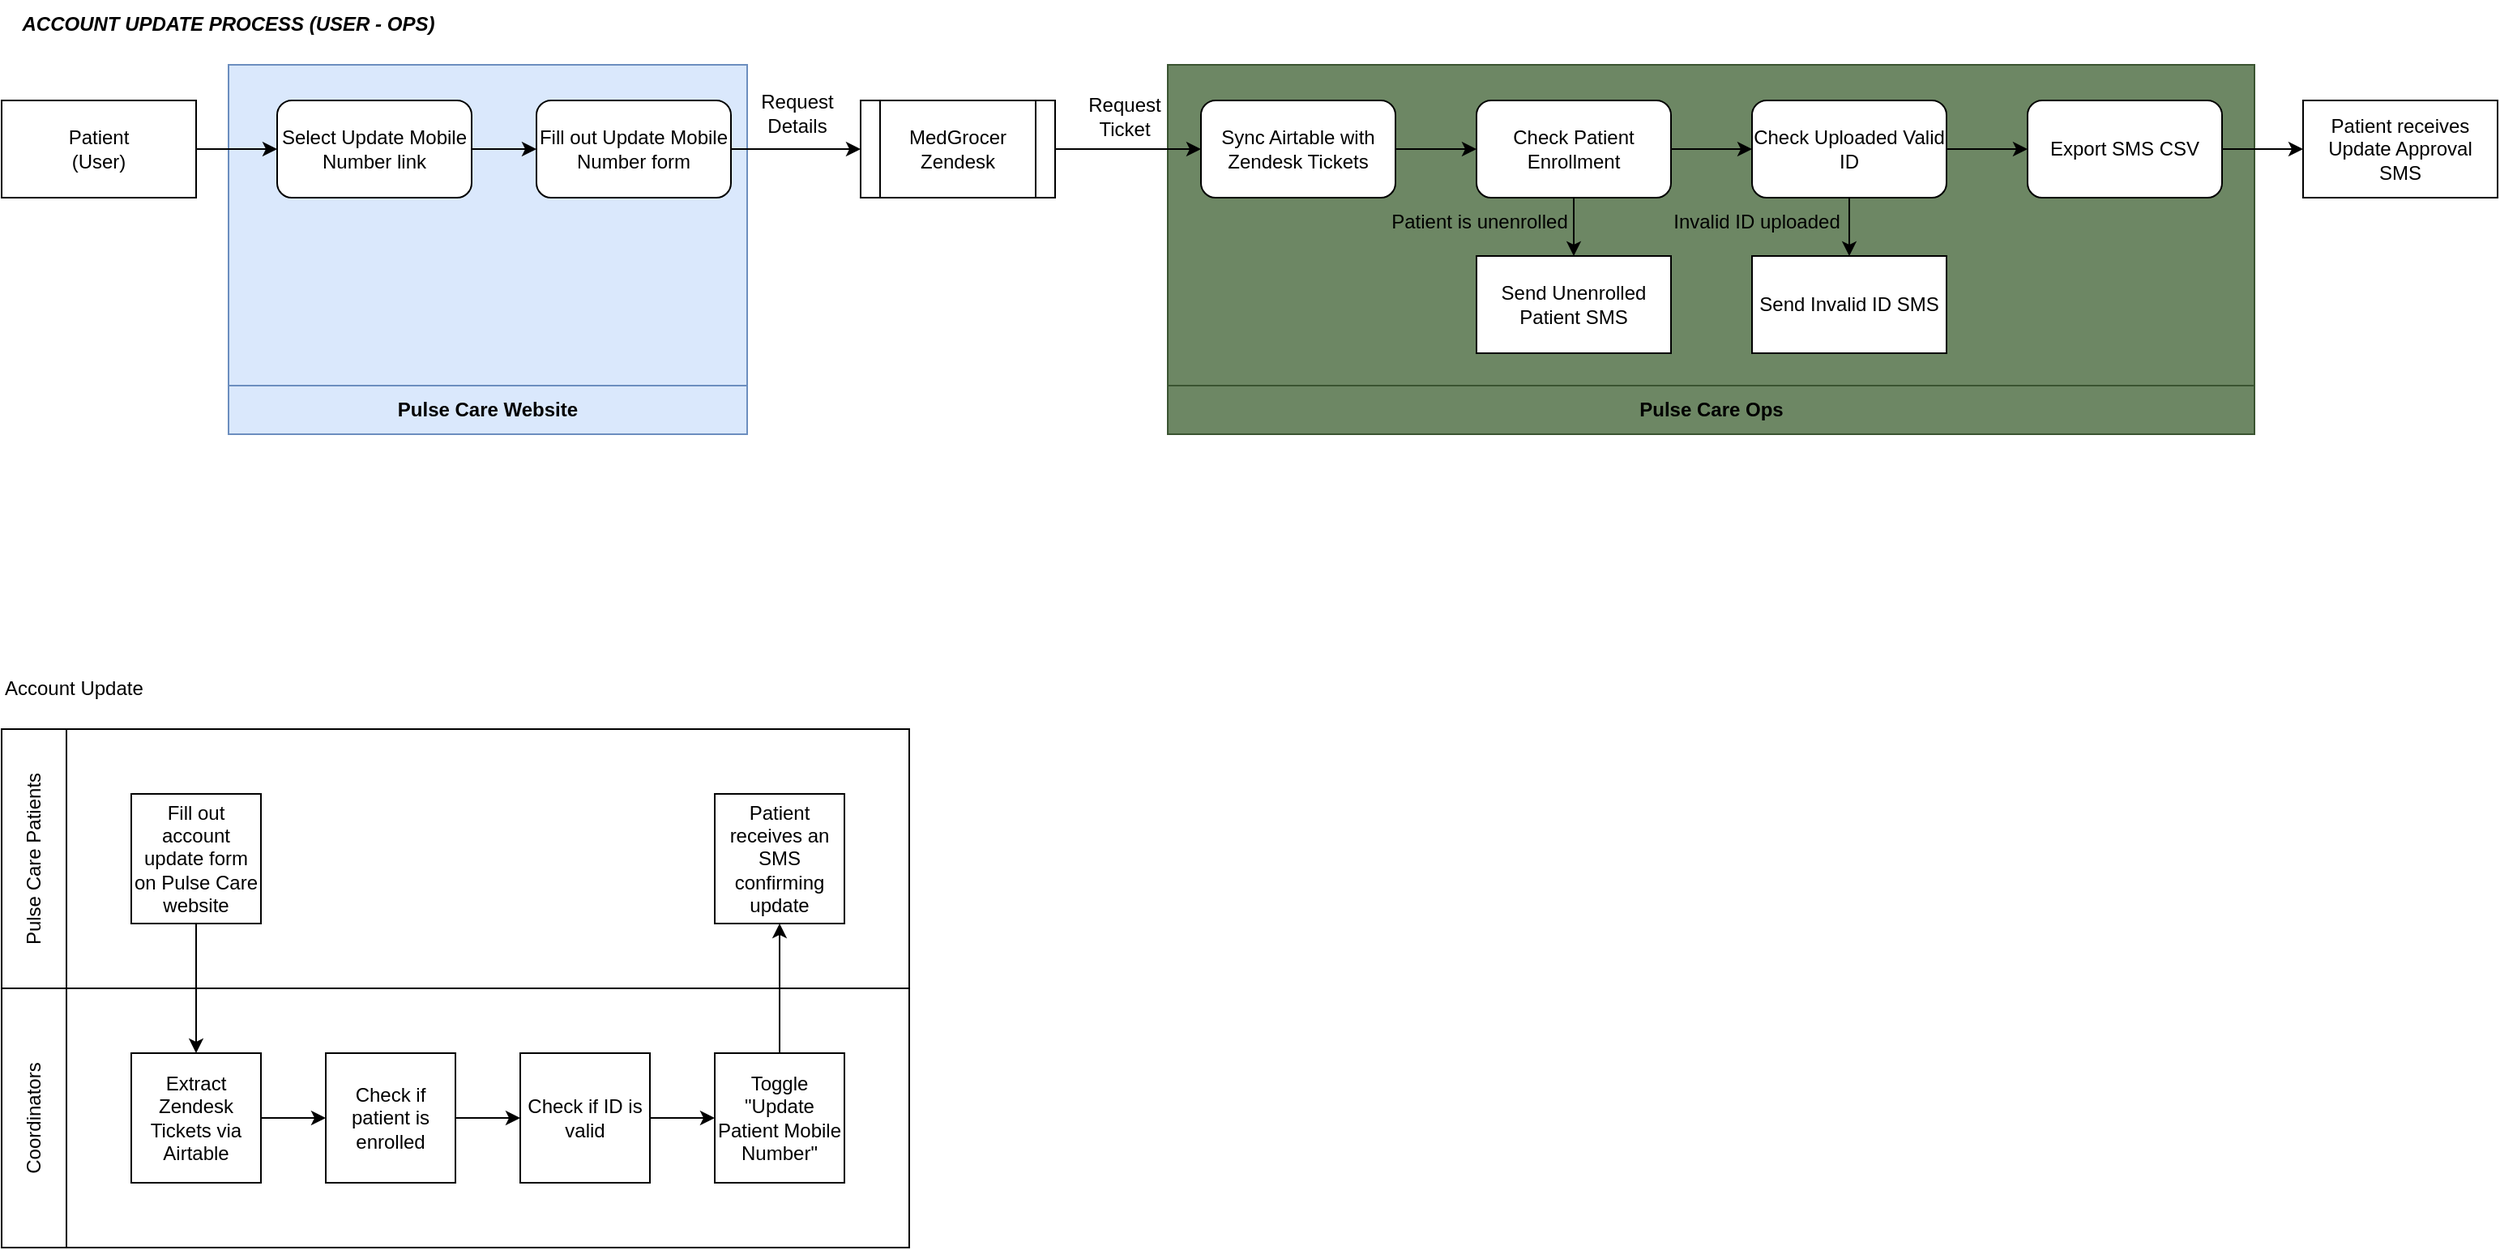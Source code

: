 <mxfile>
    <diagram id="_gsyZFkpTO_heswq6Mk5" name="Data Flow Diagram">
        <mxGraphModel dx="1253" dy="704" grid="1" gridSize="10" guides="1" tooltips="1" connect="1" arrows="1" fold="1" page="1" pageScale="1" pageWidth="850" pageHeight="1100" math="0" shadow="0">
            <root>
                <mxCell id="0"/>
                <mxCell id="1" parent="0"/>
                <mxCell id="46" value="" style="group" vertex="1" connectable="0" parent="1">
                    <mxGeometry x="80" y="440" width="560" height="360" as="geometry"/>
                </mxCell>
                <mxCell id="wIUtkzaub-EnLyk3TVh1-5" value="" style="rounded=0;whiteSpace=wrap;html=1;fillColor=none;container=0;" parent="46" vertex="1">
                    <mxGeometry x="40" y="200" width="520" height="160" as="geometry"/>
                </mxCell>
                <mxCell id="wIUtkzaub-EnLyk3TVh1-6" value="" style="rounded=0;whiteSpace=wrap;html=1;fillColor=none;container=0;" parent="46" vertex="1">
                    <mxGeometry x="40" y="40" width="520" height="160" as="geometry"/>
                </mxCell>
                <mxCell id="wIUtkzaub-EnLyk3TVh1-7" value="Pulse Care Patients" style="rounded=0;whiteSpace=wrap;html=1;fillColor=none;rotation=-90;" parent="46" vertex="1">
                    <mxGeometry x="-60" y="100" width="160" height="40" as="geometry"/>
                </mxCell>
                <mxCell id="wIUtkzaub-EnLyk3TVh1-8" value="Coordinators" style="rounded=0;whiteSpace=wrap;html=1;fillColor=none;rotation=-90;" parent="46" vertex="1">
                    <mxGeometry x="-60" y="260" width="160" height="40" as="geometry"/>
                </mxCell>
                <mxCell id="wIUtkzaub-EnLyk3TVh1-9" value="Fill out account update form on Pulse Care website" style="rounded=0;whiteSpace=wrap;html=1;fillColor=none;" parent="46" vertex="1">
                    <mxGeometry x="80" y="80" width="80" height="80" as="geometry"/>
                </mxCell>
                <mxCell id="wIUtkzaub-EnLyk3TVh1-10" value="Extract Zendesk Tickets via Airtable" style="rounded=0;whiteSpace=wrap;html=1;fillColor=none;" parent="46" vertex="1">
                    <mxGeometry x="80" y="240" width="80" height="80" as="geometry"/>
                </mxCell>
                <mxCell id="wIUtkzaub-EnLyk3TVh1-16" style="edgeStyle=none;html=1;entryX=0.5;entryY=0;entryDx=0;entryDy=0;" parent="46" source="wIUtkzaub-EnLyk3TVh1-9" target="wIUtkzaub-EnLyk3TVh1-10" edge="1">
                    <mxGeometry relative="1" as="geometry"/>
                </mxCell>
                <mxCell id="wIUtkzaub-EnLyk3TVh1-11" value="Account Update" style="text;html=1;align=left;verticalAlign=middle;resizable=0;points=[];autosize=1;strokeColor=none;fillColor=none;" parent="46" vertex="1">
                    <mxGeometry width="110" height="30" as="geometry"/>
                </mxCell>
                <mxCell id="wIUtkzaub-EnLyk3TVh1-12" value="Check if patient is enrolled" style="rounded=0;whiteSpace=wrap;html=1;fillColor=none;" parent="46" vertex="1">
                    <mxGeometry x="200" y="240" width="80" height="80" as="geometry"/>
                </mxCell>
                <mxCell id="wIUtkzaub-EnLyk3TVh1-17" style="edgeStyle=none;html=1;" parent="46" source="wIUtkzaub-EnLyk3TVh1-10" target="wIUtkzaub-EnLyk3TVh1-12" edge="1">
                    <mxGeometry relative="1" as="geometry"/>
                </mxCell>
                <mxCell id="wIUtkzaub-EnLyk3TVh1-13" value="Check if ID is valid" style="rounded=0;whiteSpace=wrap;html=1;fillColor=none;" parent="46" vertex="1">
                    <mxGeometry x="320" y="240" width="80" height="80" as="geometry"/>
                </mxCell>
                <mxCell id="wIUtkzaub-EnLyk3TVh1-18" style="edgeStyle=none;html=1;" parent="46" source="wIUtkzaub-EnLyk3TVh1-12" target="wIUtkzaub-EnLyk3TVh1-13" edge="1">
                    <mxGeometry relative="1" as="geometry"/>
                </mxCell>
                <mxCell id="wIUtkzaub-EnLyk3TVh1-14" value="Toggle &quot;Update Patient Mobile Number&quot;" style="rounded=0;whiteSpace=wrap;html=1;fillColor=none;" parent="46" vertex="1">
                    <mxGeometry x="440" y="240" width="80" height="80" as="geometry"/>
                </mxCell>
                <mxCell id="wIUtkzaub-EnLyk3TVh1-19" style="edgeStyle=none;html=1;entryX=0;entryY=0.5;entryDx=0;entryDy=0;" parent="46" source="wIUtkzaub-EnLyk3TVh1-13" target="wIUtkzaub-EnLyk3TVh1-14" edge="1">
                    <mxGeometry relative="1" as="geometry"/>
                </mxCell>
                <mxCell id="wIUtkzaub-EnLyk3TVh1-15" value="Patient receives an SMS confirming update" style="rounded=0;whiteSpace=wrap;html=1;fillColor=none;" parent="46" vertex="1">
                    <mxGeometry x="440" y="80" width="80" height="80" as="geometry"/>
                </mxCell>
                <mxCell id="wIUtkzaub-EnLyk3TVh1-20" style="edgeStyle=none;html=1;entryX=0.5;entryY=1;entryDx=0;entryDy=0;" parent="46" source="wIUtkzaub-EnLyk3TVh1-14" target="wIUtkzaub-EnLyk3TVh1-15" edge="1">
                    <mxGeometry relative="1" as="geometry"/>
                </mxCell>
                <mxCell id="47" value="" style="group" vertex="1" connectable="0" parent="1">
                    <mxGeometry x="80" y="70" width="1540" height="228" as="geometry"/>
                </mxCell>
                <mxCell id="41" value="" style="rounded=0;whiteSpace=wrap;html=1;fillColor=#6d8764;fontColor=#ffffff;strokeColor=#3A5431;" vertex="1" parent="47">
                    <mxGeometry x="719.5" width="670.5" height="228" as="geometry"/>
                </mxCell>
                <mxCell id="40" value="" style="rounded=0;whiteSpace=wrap;html=1;fillColor=#dae8fc;strokeColor=#6c8ebf;" vertex="1" parent="47">
                    <mxGeometry x="140" width="320" height="228" as="geometry"/>
                </mxCell>
                <mxCell id="2" value="Patient&lt;br&gt;(User)" style="rounded=0;whiteSpace=wrap;html=1;" vertex="1" parent="47">
                    <mxGeometry y="22" width="120" height="60" as="geometry"/>
                </mxCell>
                <mxCell id="3" value="Fill out Update Mobile Number form" style="rounded=1;whiteSpace=wrap;html=1;" vertex="1" parent="47">
                    <mxGeometry x="330" y="22" width="120" height="60" as="geometry"/>
                </mxCell>
                <mxCell id="5" value="MedGrocer Zendesk" style="shape=process;whiteSpace=wrap;html=1;backgroundOutline=1;" vertex="1" parent="47">
                    <mxGeometry x="530" y="22" width="120" height="60" as="geometry"/>
                </mxCell>
                <mxCell id="6" style="edgeStyle=none;html=1;exitX=1;exitY=0.5;exitDx=0;exitDy=0;entryX=0;entryY=0.5;entryDx=0;entryDy=0;" edge="1" parent="47" source="3" target="5">
                    <mxGeometry relative="1" as="geometry"/>
                </mxCell>
                <mxCell id="7" value="Sync Airtable with Zendesk Tickets" style="rounded=1;whiteSpace=wrap;html=1;" vertex="1" parent="47">
                    <mxGeometry x="740" y="22" width="120" height="60" as="geometry"/>
                </mxCell>
                <mxCell id="8" style="edgeStyle=none;html=1;exitX=1;exitY=0.5;exitDx=0;exitDy=0;entryX=0;entryY=0.5;entryDx=0;entryDy=0;" edge="1" parent="47" source="5" target="7">
                    <mxGeometry relative="1" as="geometry"/>
                </mxCell>
                <mxCell id="9" value="Request Details" style="text;html=1;strokeColor=none;fillColor=none;align=center;verticalAlign=middle;whiteSpace=wrap;rounded=0;" vertex="1" parent="47">
                    <mxGeometry x="461" y="15" width="60" height="30" as="geometry"/>
                </mxCell>
                <mxCell id="10" value="Request Ticket" style="text;html=1;strokeColor=none;fillColor=none;align=center;verticalAlign=middle;whiteSpace=wrap;rounded=0;" vertex="1" parent="47">
                    <mxGeometry x="663" y="17" width="60" height="30" as="geometry"/>
                </mxCell>
                <mxCell id="39" style="edgeStyle=none;html=1;exitX=1;exitY=0.5;exitDx=0;exitDy=0;entryX=0;entryY=0.5;entryDx=0;entryDy=0;" edge="1" parent="47" source="11" target="3">
                    <mxGeometry relative="1" as="geometry"/>
                </mxCell>
                <mxCell id="11" value="Select Update Mobile Number link" style="rounded=1;whiteSpace=wrap;html=1;" vertex="1" parent="47">
                    <mxGeometry x="170" y="22" width="120" height="60" as="geometry"/>
                </mxCell>
                <mxCell id="38" style="edgeStyle=none;html=1;exitX=1;exitY=0.5;exitDx=0;exitDy=0;entryX=0;entryY=0.5;entryDx=0;entryDy=0;" edge="1" parent="47" source="2" target="11">
                    <mxGeometry relative="1" as="geometry"/>
                </mxCell>
                <mxCell id="12" value="Check Patient Enrollment" style="rounded=1;whiteSpace=wrap;html=1;" vertex="1" parent="47">
                    <mxGeometry x="910" y="22" width="120" height="60" as="geometry"/>
                </mxCell>
                <mxCell id="30" style="edgeStyle=none;html=1;exitX=1;exitY=0.5;exitDx=0;exitDy=0;entryX=0;entryY=0.5;entryDx=0;entryDy=0;" edge="1" parent="47" source="7" target="12">
                    <mxGeometry relative="1" as="geometry"/>
                </mxCell>
                <mxCell id="22" value="Check Uploaded Valid ID" style="rounded=1;whiteSpace=wrap;html=1;" vertex="1" parent="47">
                    <mxGeometry x="1080" y="22" width="120" height="60" as="geometry"/>
                </mxCell>
                <mxCell id="32" style="edgeStyle=none;html=1;exitX=1;exitY=0.5;exitDx=0;exitDy=0;entryX=0;entryY=0.5;entryDx=0;entryDy=0;" edge="1" parent="47" source="12" target="22">
                    <mxGeometry relative="1" as="geometry">
                        <mxPoint x="1070" y="52.368" as="targetPoint"/>
                    </mxGeometry>
                </mxCell>
                <mxCell id="23" value="Export SMS CSV" style="rounded=1;whiteSpace=wrap;html=1;" vertex="1" parent="47">
                    <mxGeometry x="1250" y="22" width="120" height="60" as="geometry"/>
                </mxCell>
                <mxCell id="34" style="edgeStyle=none;html=1;exitX=1;exitY=0.5;exitDx=0;exitDy=0;entryX=0;entryY=0.5;entryDx=0;entryDy=0;" edge="1" parent="47" source="22" target="23">
                    <mxGeometry relative="1" as="geometry"/>
                </mxCell>
                <mxCell id="26" value="Send Unenrolled Patient SMS" style="rounded=0;whiteSpace=wrap;html=1;" vertex="1" parent="47">
                    <mxGeometry x="910" y="118" width="120" height="60" as="geometry"/>
                </mxCell>
                <mxCell id="31" style="edgeStyle=none;html=1;exitX=0.5;exitY=1;exitDx=0;exitDy=0;entryX=0.5;entryY=0;entryDx=0;entryDy=0;" edge="1" parent="47" source="12" target="26">
                    <mxGeometry relative="1" as="geometry"/>
                </mxCell>
                <mxCell id="27" value="Send Invalid ID SMS" style="rounded=0;whiteSpace=wrap;html=1;" vertex="1" parent="47">
                    <mxGeometry x="1080" y="118" width="120" height="60" as="geometry"/>
                </mxCell>
                <mxCell id="33" style="edgeStyle=none;html=1;exitX=0.5;exitY=1;exitDx=0;exitDy=0;entryX=0.5;entryY=0;entryDx=0;entryDy=0;" edge="1" parent="47" source="22" target="27">
                    <mxGeometry relative="1" as="geometry"/>
                </mxCell>
                <mxCell id="28" value="Patient receives Update Approval SMS" style="rounded=0;whiteSpace=wrap;html=1;" vertex="1" parent="47">
                    <mxGeometry x="1420" y="22" width="120" height="60" as="geometry"/>
                </mxCell>
                <mxCell id="36" value="Patient is unenrolled" style="text;html=1;strokeColor=none;fillColor=none;align=center;verticalAlign=middle;whiteSpace=wrap;rounded=0;" vertex="1" parent="47">
                    <mxGeometry x="852" y="82" width="120" height="30" as="geometry"/>
                </mxCell>
                <mxCell id="37" value="Invalid ID uploaded" style="text;html=1;strokeColor=none;fillColor=none;align=center;verticalAlign=middle;whiteSpace=wrap;rounded=0;" vertex="1" parent="47">
                    <mxGeometry x="1023" y="82" width="120" height="30" as="geometry"/>
                </mxCell>
                <mxCell id="42" value="" style="rounded=0;whiteSpace=wrap;html=1;fillColor=#dae8fc;strokeColor=#6c8ebf;" vertex="1" parent="47">
                    <mxGeometry x="140" y="198" width="320" height="30" as="geometry"/>
                </mxCell>
                <mxCell id="43" value="" style="rounded=0;whiteSpace=wrap;html=1;fillColor=#6d8764;fontColor=#ffffff;strokeColor=#3A5431;" vertex="1" parent="47">
                    <mxGeometry x="719.5" y="198" width="670.5" height="30" as="geometry"/>
                </mxCell>
                <mxCell id="44" value="Pulse Care Website" style="text;html=1;strokeColor=none;fillColor=none;align=center;verticalAlign=middle;whiteSpace=wrap;rounded=0;fontStyle=1" vertex="1" parent="47">
                    <mxGeometry x="240" y="198" width="120" height="30" as="geometry"/>
                </mxCell>
                <mxCell id="45" value="Pulse Care Ops" style="text;html=1;strokeColor=none;fillColor=none;align=center;verticalAlign=middle;whiteSpace=wrap;rounded=0;fontStyle=1" vertex="1" parent="47">
                    <mxGeometry x="994.75" y="198" width="120" height="30" as="geometry"/>
                </mxCell>
                <mxCell id="35" style="edgeStyle=none;html=1;exitX=1;exitY=0.5;exitDx=0;exitDy=0;" edge="1" parent="47" source="23" target="28">
                    <mxGeometry relative="1" as="geometry"/>
                </mxCell>
                <mxCell id="48" value="&lt;b&gt;&lt;i&gt;ACCOUNT UPDATE PROCESS (USER - OPS)&lt;/i&gt;&lt;/b&gt;" style="text;html=1;strokeColor=none;fillColor=none;align=center;verticalAlign=middle;whiteSpace=wrap;rounded=0;" vertex="1" parent="1">
                    <mxGeometry x="80" y="30" width="280" height="30" as="geometry"/>
                </mxCell>
            </root>
        </mxGraphModel>
    </diagram>
    <diagram id="QSluMG2fLPLsnByTs2Ys" name="Decision Tree">
        <mxGraphModel dx="829" dy="797" grid="1" gridSize="10" guides="1" tooltips="1" connect="1" arrows="1" fold="1" page="1" pageScale="1" pageWidth="850" pageHeight="1100" math="0" shadow="0">
            <root>
                <mxCell id="0"/>
                <mxCell id="1" parent="0"/>
                <mxCell id="JqfKiVtFoCUU9VJoSjnu-1" value="Account Update" style="text;html=1;align=center;verticalAlign=middle;resizable=0;points=[];autosize=1;strokeColor=none;fillColor=none;" parent="1" vertex="1">
                    <mxGeometry x="80" y="80" width="110" height="30" as="geometry"/>
                </mxCell>
                <mxCell id="cDCVtDbjuVqj_fnfd-47-4" style="edgeStyle=none;html=1;entryX=0.5;entryY=0;entryDx=0;entryDy=0;exitX=0.5;exitY=1;exitDx=0;exitDy=0;" parent="1" source="cDCVtDbjuVqj_fnfd-47-1" target="cDCVtDbjuVqj_fnfd-47-3" edge="1">
                    <mxGeometry relative="1" as="geometry">
                        <Array as="points">
                            <mxPoint x="260" y="220"/>
                            <mxPoint x="340" y="220"/>
                        </Array>
                    </mxGeometry>
                </mxCell>
                <mxCell id="cDCVtDbjuVqj_fnfd-47-7" value="Yes" style="edgeLabel;html=1;align=center;verticalAlign=middle;resizable=0;points=[];" parent="cDCVtDbjuVqj_fnfd-47-4" vertex="1" connectable="0">
                    <mxGeometry relative="1" as="geometry">
                        <mxPoint as="offset"/>
                    </mxGeometry>
                </mxCell>
                <mxCell id="cDCVtDbjuVqj_fnfd-47-5" style="edgeStyle=none;html=1;exitX=0.5;exitY=1;exitDx=0;exitDy=0;entryX=0.5;entryY=0;entryDx=0;entryDy=0;" parent="1" source="cDCVtDbjuVqj_fnfd-47-1" target="cDCVtDbjuVqj_fnfd-47-2" edge="1">
                    <mxGeometry relative="1" as="geometry">
                        <Array as="points">
                            <mxPoint x="260" y="220"/>
                            <mxPoint x="180" y="220"/>
                        </Array>
                    </mxGeometry>
                </mxCell>
                <mxCell id="cDCVtDbjuVqj_fnfd-47-6" value="No" style="edgeLabel;html=1;align=center;verticalAlign=middle;resizable=0;points=[];" parent="cDCVtDbjuVqj_fnfd-47-5" vertex="1" connectable="0">
                    <mxGeometry x="-0.005" relative="1" as="geometry">
                        <mxPoint as="offset"/>
                    </mxGeometry>
                </mxCell>
                <mxCell id="cDCVtDbjuVqj_fnfd-47-1" value="&lt;font style=&quot;font-size: 12px;&quot;&gt;Valid ID?&lt;br&gt;&lt;/font&gt;" style="rounded=0;whiteSpace=wrap;html=1;fillColor=none;" parent="1" vertex="1">
                    <mxGeometry x="200" y="140" width="120" height="60" as="geometry"/>
                </mxCell>
                <mxCell id="cDCVtDbjuVqj_fnfd-47-2" value="&lt;font style=&quot;font-size: 12px;&quot;&gt;Unapproved Mobile Number Update (Invalid ID SMS)&lt;br&gt;&lt;/font&gt;" style="rounded=0;whiteSpace=wrap;html=1;fillColor=none;" parent="1" vertex="1">
                    <mxGeometry x="120" y="240" width="120" height="60" as="geometry"/>
                </mxCell>
                <mxCell id="cDCVtDbjuVqj_fnfd-47-10" style="edgeStyle=none;html=1;exitX=0.5;exitY=1;exitDx=0;exitDy=0;entryX=0.5;entryY=0;entryDx=0;entryDy=0;" parent="1" source="cDCVtDbjuVqj_fnfd-47-3" target="cDCVtDbjuVqj_fnfd-47-8" edge="1">
                    <mxGeometry relative="1" as="geometry">
                        <Array as="points">
                            <mxPoint x="340" y="320"/>
                            <mxPoint x="420" y="320"/>
                        </Array>
                    </mxGeometry>
                </mxCell>
                <mxCell id="cDCVtDbjuVqj_fnfd-47-13" value="Yes" style="edgeLabel;html=1;align=center;verticalAlign=middle;resizable=0;points=[];" parent="cDCVtDbjuVqj_fnfd-47-10" vertex="1" connectable="0">
                    <mxGeometry x="-0.005" relative="1" as="geometry">
                        <mxPoint as="offset"/>
                    </mxGeometry>
                </mxCell>
                <mxCell id="cDCVtDbjuVqj_fnfd-47-11" style="edgeStyle=none;html=1;exitX=0.5;exitY=1;exitDx=0;exitDy=0;entryX=0.5;entryY=0;entryDx=0;entryDy=0;" parent="1" source="cDCVtDbjuVqj_fnfd-47-3" target="cDCVtDbjuVqj_fnfd-47-9" edge="1">
                    <mxGeometry relative="1" as="geometry">
                        <Array as="points">
                            <mxPoint x="340" y="320"/>
                            <mxPoint x="260" y="320"/>
                        </Array>
                    </mxGeometry>
                </mxCell>
                <mxCell id="cDCVtDbjuVqj_fnfd-47-12" value="No" style="edgeLabel;html=1;align=center;verticalAlign=middle;resizable=0;points=[];" parent="cDCVtDbjuVqj_fnfd-47-11" vertex="1" connectable="0">
                    <mxGeometry x="-0.002" relative="1" as="geometry">
                        <mxPoint as="offset"/>
                    </mxGeometry>
                </mxCell>
                <mxCell id="cDCVtDbjuVqj_fnfd-47-3" value="&lt;font style=&quot;font-size: 12px;&quot;&gt;Toggled &quot;Update Mobile Number?&quot;&lt;br&gt;&lt;/font&gt;" style="rounded=0;whiteSpace=wrap;html=1;fillColor=none;" parent="1" vertex="1">
                    <mxGeometry x="280" y="240" width="120" height="60" as="geometry"/>
                </mxCell>
                <mxCell id="cDCVtDbjuVqj_fnfd-47-8" value="&lt;font style=&quot;font-size: 12px;&quot;&gt;Mobile Number Update Approval SMS&lt;br&gt;&lt;/font&gt;" style="rounded=0;whiteSpace=wrap;html=1;fillColor=none;" parent="1" vertex="1">
                    <mxGeometry x="360" y="340" width="120" height="60" as="geometry"/>
                </mxCell>
                <mxCell id="cDCVtDbjuVqj_fnfd-47-9" value="&lt;font style=&quot;font-size: 12px;&quot;&gt;Mobile Number Update Cancellation SMS&lt;br&gt;&lt;/font&gt;" style="rounded=0;whiteSpace=wrap;html=1;fillColor=none;" parent="1" vertex="1">
                    <mxGeometry x="200" y="340" width="120" height="60" as="geometry"/>
                </mxCell>
            </root>
        </mxGraphModel>
    </diagram>
</mxfile>